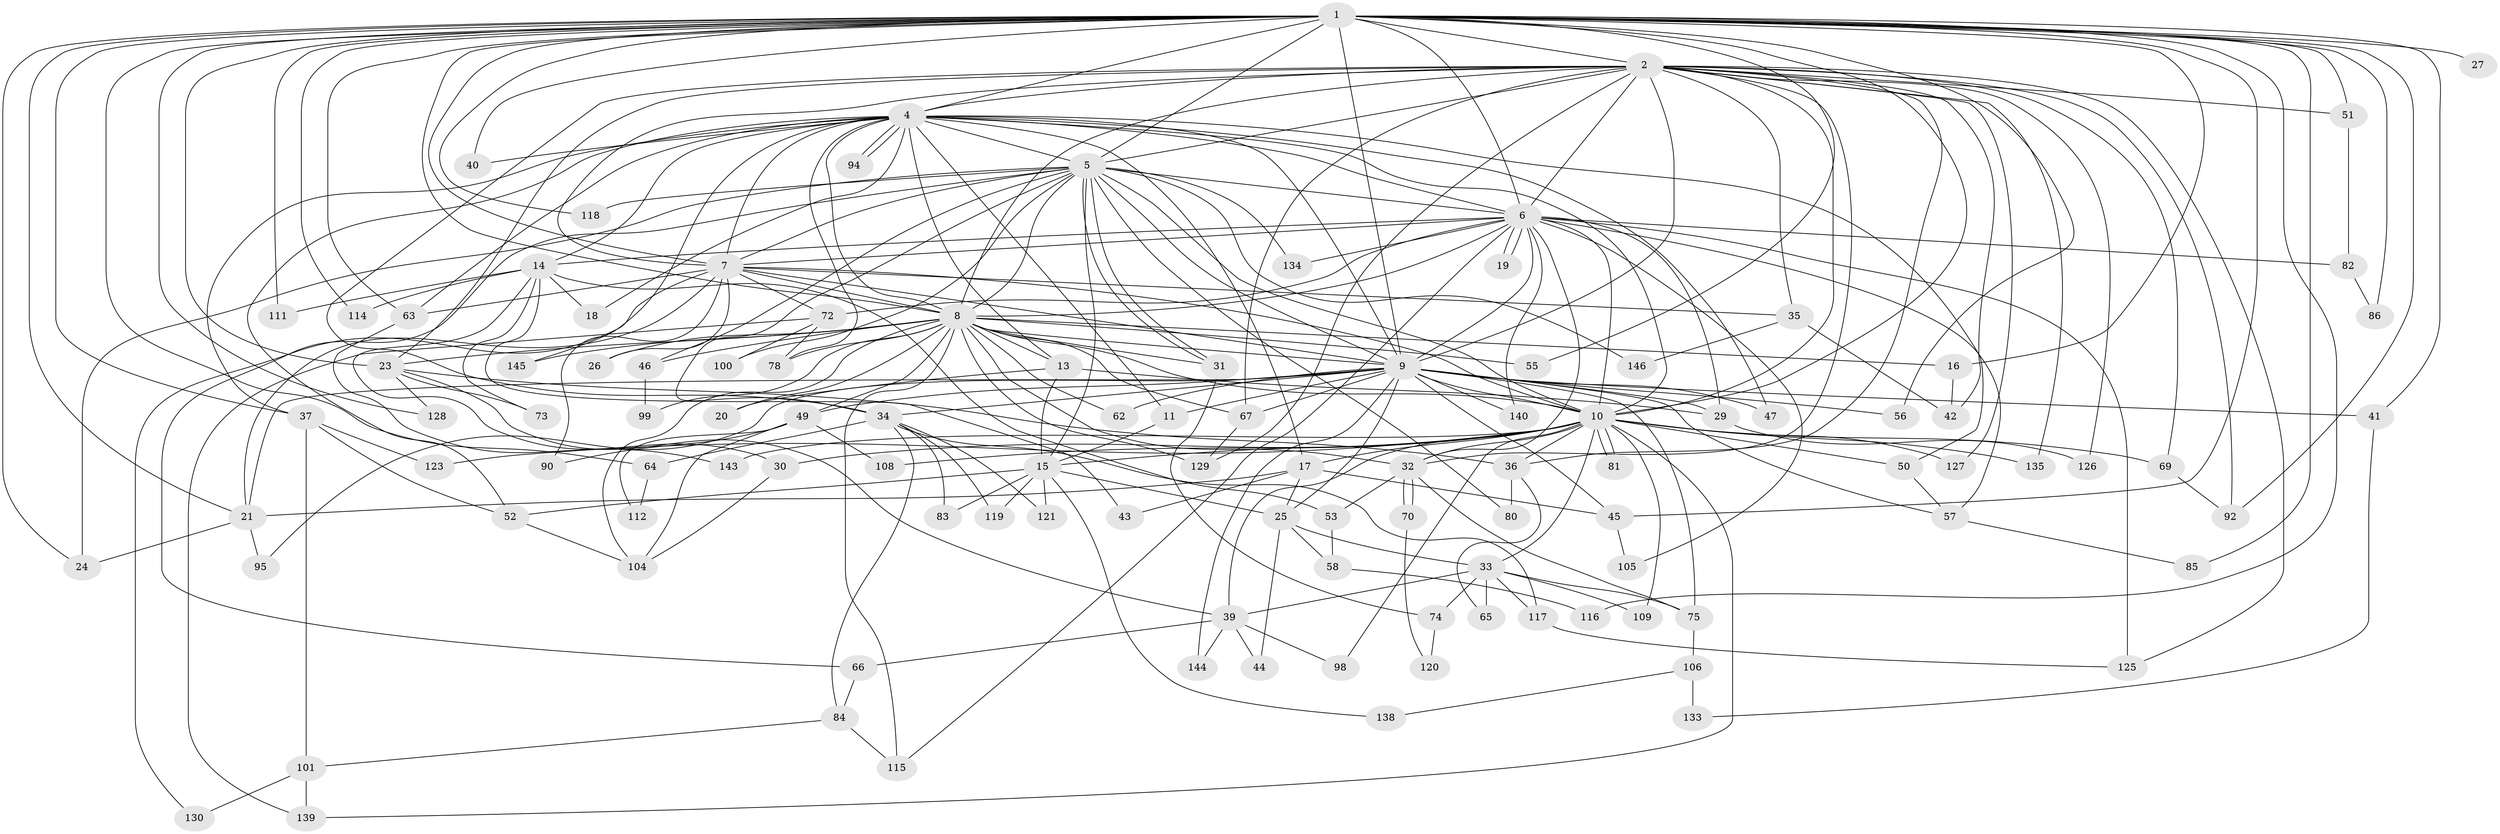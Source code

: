 // original degree distribution, {21: 0.006756756756756757, 26: 0.006756756756756757, 23: 0.013513513513513514, 24: 0.006756756756756757, 22: 0.006756756756756757, 16: 0.006756756756756757, 28: 0.013513513513513514, 27: 0.006756756756756757, 3: 0.19594594594594594, 5: 0.02702702702702703, 9: 0.006756756756756757, 10: 0.006756756756756757, 7: 0.02702702702702703, 2: 0.5337837837837838, 6: 0.013513513513513514, 4: 0.10810810810810811, 8: 0.013513513513513514}
// Generated by graph-tools (version 1.1) at 2025/11/02/27/25 16:11:05]
// undirected, 111 vertices, 267 edges
graph export_dot {
graph [start="1"]
  node [color=gray90,style=filled];
  1 [super="+3"];
  2 [super="+113"];
  4 [super="+79"];
  5 [super="+87"];
  6 [super="+12"];
  7 [super="+22"];
  8 [super="+132"];
  9 [super="+28"];
  10 [super="+93"];
  11;
  13 [super="+60"];
  14;
  15 [super="+102"];
  16;
  17 [super="+110"];
  18;
  19;
  20;
  21 [super="+142"];
  23 [super="+103"];
  24 [super="+61"];
  25 [super="+59"];
  26;
  27;
  29 [super="+147"];
  30 [super="+107"];
  31 [super="+89"];
  32 [super="+38"];
  33;
  34 [super="+71"];
  35;
  36 [super="+48"];
  37 [super="+68"];
  39 [super="+88"];
  40;
  41;
  42 [super="+76"];
  43;
  44;
  45 [super="+54"];
  46;
  47;
  49;
  50;
  51;
  52;
  53;
  55;
  56;
  57 [super="+96"];
  58;
  62;
  63;
  64 [super="+91"];
  65;
  66;
  67 [super="+124"];
  69 [super="+97"];
  70;
  72 [super="+137"];
  73;
  74;
  75 [super="+77"];
  78;
  80;
  81;
  82;
  83;
  84 [super="+122"];
  85;
  86;
  90;
  92;
  94;
  95;
  98;
  99;
  100;
  101 [super="+141"];
  104 [super="+148"];
  105;
  106;
  108;
  109;
  111;
  112;
  114;
  115;
  116;
  117;
  118;
  119;
  120;
  121;
  123;
  125 [super="+136"];
  126;
  127;
  128;
  129 [super="+131"];
  130;
  133;
  134;
  135;
  138;
  139;
  140;
  143;
  144;
  145;
  146;
  1 -- 2 [weight=2];
  1 -- 4 [weight=2];
  1 -- 5 [weight=3];
  1 -- 6 [weight=2];
  1 -- 7 [weight=2];
  1 -- 8 [weight=2];
  1 -- 9 [weight=2];
  1 -- 10 [weight=2];
  1 -- 16;
  1 -- 24;
  1 -- 27 [weight=2];
  1 -- 40;
  1 -- 51;
  1 -- 56;
  1 -- 85;
  1 -- 86;
  1 -- 111;
  1 -- 118;
  1 -- 128;
  1 -- 64;
  1 -- 21;
  1 -- 23;
  1 -- 92;
  1 -- 37;
  1 -- 41;
  1 -- 45;
  1 -- 114;
  1 -- 116;
  1 -- 55;
  1 -- 63;
  2 -- 4;
  2 -- 5;
  2 -- 6 [weight=3];
  2 -- 7;
  2 -- 8;
  2 -- 9;
  2 -- 10;
  2 -- 32;
  2 -- 34;
  2 -- 35;
  2 -- 36;
  2 -- 42;
  2 -- 51;
  2 -- 69;
  2 -- 92;
  2 -- 125;
  2 -- 126;
  2 -- 127;
  2 -- 129;
  2 -- 135;
  2 -- 67;
  2 -- 23;
  4 -- 5;
  4 -- 6;
  4 -- 7;
  4 -- 8;
  4 -- 9;
  4 -- 10;
  4 -- 11;
  4 -- 13;
  4 -- 14;
  4 -- 17;
  4 -- 18;
  4 -- 37;
  4 -- 40;
  4 -- 47;
  4 -- 50;
  4 -- 52;
  4 -- 78;
  4 -- 94;
  4 -- 94;
  4 -- 145;
  4 -- 63;
  5 -- 6;
  5 -- 7;
  5 -- 8;
  5 -- 9;
  5 -- 10;
  5 -- 15;
  5 -- 24;
  5 -- 31;
  5 -- 31;
  5 -- 34;
  5 -- 46;
  5 -- 66;
  5 -- 80;
  5 -- 100;
  5 -- 118;
  5 -- 134;
  5 -- 146;
  6 -- 7;
  6 -- 8;
  6 -- 9;
  6 -- 10;
  6 -- 14;
  6 -- 19;
  6 -- 19;
  6 -- 32;
  6 -- 57;
  6 -- 72;
  6 -- 82;
  6 -- 105;
  6 -- 115;
  6 -- 125;
  6 -- 134;
  6 -- 140;
  6 -- 29;
  7 -- 8;
  7 -- 9;
  7 -- 10;
  7 -- 26;
  7 -- 35;
  7 -- 63;
  7 -- 72;
  7 -- 90;
  7 -- 130;
  7 -- 21;
  8 -- 9 [weight=2];
  8 -- 10;
  8 -- 13;
  8 -- 16;
  8 -- 20;
  8 -- 23;
  8 -- 26;
  8 -- 46;
  8 -- 49;
  8 -- 55;
  8 -- 62;
  8 -- 67;
  8 -- 78;
  8 -- 99;
  8 -- 115;
  8 -- 129;
  8 -- 145;
  8 -- 31;
  8 -- 32;
  8 -- 104;
  9 -- 10;
  9 -- 11;
  9 -- 29;
  9 -- 41;
  9 -- 45;
  9 -- 47;
  9 -- 49;
  9 -- 56;
  9 -- 62;
  9 -- 67;
  9 -- 95;
  9 -- 140;
  9 -- 144;
  9 -- 21;
  9 -- 75;
  9 -- 25;
  9 -- 34;
  9 -- 57;
  10 -- 17 [weight=2];
  10 -- 30;
  10 -- 33;
  10 -- 39;
  10 -- 50;
  10 -- 69;
  10 -- 81;
  10 -- 81;
  10 -- 98;
  10 -- 108;
  10 -- 109;
  10 -- 123;
  10 -- 127;
  10 -- 135;
  10 -- 143;
  10 -- 15;
  10 -- 32;
  10 -- 139;
  10 -- 36;
  11 -- 15;
  13 -- 20;
  13 -- 29;
  13 -- 15;
  14 -- 18;
  14 -- 30;
  14 -- 43;
  14 -- 53;
  14 -- 73;
  14 -- 111;
  14 -- 114;
  15 -- 25;
  15 -- 52;
  15 -- 83;
  15 -- 119;
  15 -- 121;
  15 -- 138;
  16 -- 42;
  17 -- 25;
  17 -- 43;
  17 -- 21;
  17 -- 45;
  21 -- 95;
  21 -- 24;
  23 -- 36;
  23 -- 73;
  23 -- 128;
  23 -- 39;
  25 -- 33;
  25 -- 44;
  25 -- 58;
  29 -- 126;
  30 -- 104;
  31 -- 74;
  32 -- 53;
  32 -- 70;
  32 -- 70;
  32 -- 75;
  33 -- 39;
  33 -- 65;
  33 -- 74;
  33 -- 75;
  33 -- 109;
  33 -- 117;
  34 -- 83;
  34 -- 84;
  34 -- 119;
  34 -- 121;
  34 -- 117;
  34 -- 64;
  35 -- 146;
  35 -- 42;
  36 -- 65;
  36 -- 80;
  37 -- 101;
  37 -- 123;
  37 -- 52;
  39 -- 44;
  39 -- 66;
  39 -- 144;
  39 -- 98;
  41 -- 133;
  45 -- 105;
  46 -- 99;
  49 -- 90;
  49 -- 104;
  49 -- 108;
  49 -- 112;
  50 -- 57;
  51 -- 82;
  52 -- 104;
  53 -- 58;
  57 -- 85;
  58 -- 116;
  63 -- 143;
  64 -- 112;
  66 -- 84;
  67 -- 129;
  69 -- 92;
  70 -- 120;
  72 -- 100;
  72 -- 139;
  72 -- 78;
  74 -- 120;
  75 -- 106;
  82 -- 86;
  84 -- 101;
  84 -- 115;
  101 -- 130;
  101 -- 139;
  106 -- 133;
  106 -- 138;
  117 -- 125;
}
